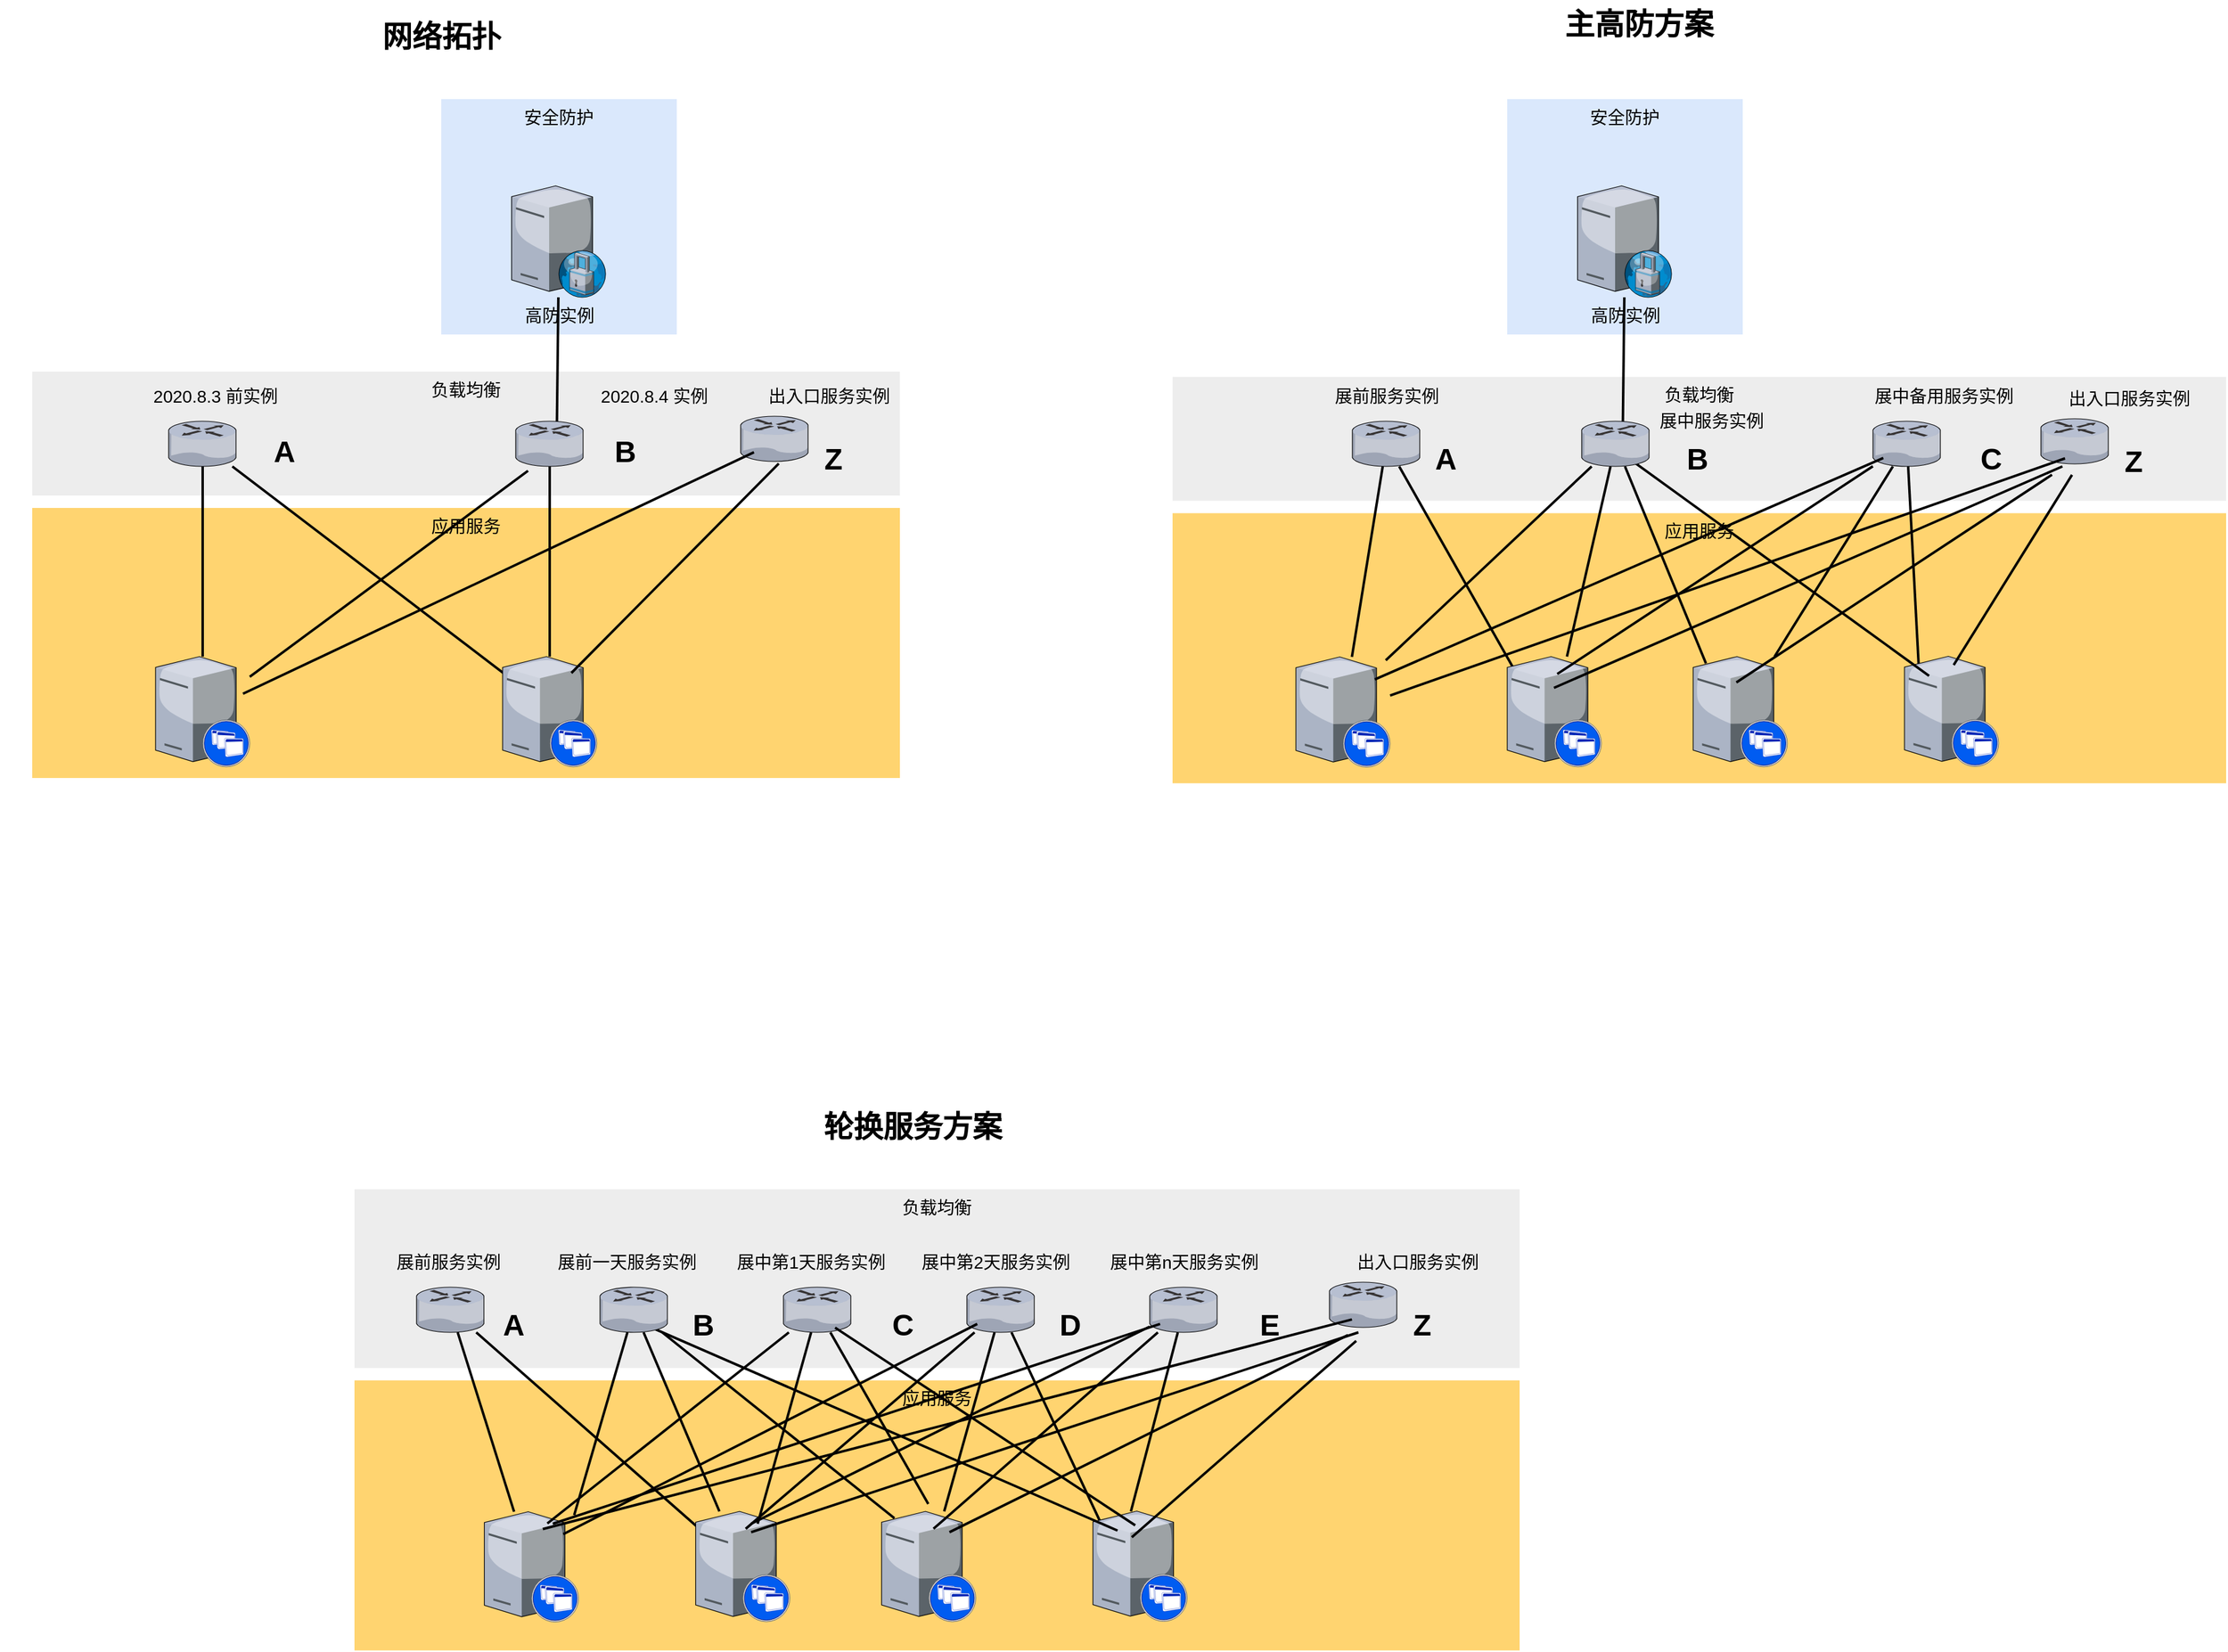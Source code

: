 <mxfile version="13.5.9" type="github">
  <diagram name="Page-1" id="e3a06f82-3646-2815-327d-82caf3d4e204">
    <mxGraphModel dx="2205" dy="1244" grid="1" gridSize="10" guides="1" tooltips="1" connect="1" arrows="1" fold="1" page="1" pageScale="1.5" pageWidth="1169" pageHeight="826" background="none" math="0" shadow="0">
      <root>
        <mxCell id="0" style=";html=1;" />
        <mxCell id="1" style=";html=1;" parent="0" />
        <mxCell id="6a7d8f32e03d9370-59" value="负载均衡" style="whiteSpace=wrap;html=1;fillColor=#EDEDED;fontSize=14;strokeColor=none;verticalAlign=top;" parent="1" vertex="1">
          <mxGeometry x="40" y="360" width="700" height="100" as="geometry" />
        </mxCell>
        <mxCell id="6a7d8f32e03d9370-58" value="安全防护" style="whiteSpace=wrap;html=1;fillColor=#dae8fc;fontSize=14;strokeColor=none;verticalAlign=top;" parent="1" vertex="1">
          <mxGeometry x="370" y="140" width="190" height="190" as="geometry" />
        </mxCell>
        <mxCell id="6a7d8f32e03d9370-57" value="应用服务" style="whiteSpace=wrap;html=1;fillColor=#FFD470;gradientColor=none;fontSize=14;strokeColor=none;verticalAlign=top;" parent="1" vertex="1">
          <mxGeometry x="40" y="470" width="700" height="218" as="geometry" />
        </mxCell>
        <mxCell id="6a7d8f32e03d9370-42" style="edgeStyle=none;rounded=0;html=1;startSize=10;endSize=10;jettySize=auto;orthogonalLoop=1;fontSize=14;endArrow=none;endFill=0;strokeWidth=2;" parent="1" source="6a7d8f32e03d9370-11" target="NJ1eLVqQCY84t7jj5M7B-1" edge="1">
          <mxGeometry relative="1" as="geometry" />
        </mxCell>
        <mxCell id="6a7d8f32e03d9370-11" value="" style="verticalLabelPosition=bottom;aspect=fixed;html=1;verticalAlign=top;strokeColor=none;shape=mxgraph.citrix.xenapp_server;fillColor=#66B2FF;gradientColor=#0066CC;fontSize=14;" parent="1" vertex="1">
          <mxGeometry x="139.5" y="590" width="76" height="89" as="geometry" />
        </mxCell>
        <mxCell id="6a7d8f32e03d9370-43" style="edgeStyle=none;rounded=0;html=1;startSize=10;endSize=10;jettySize=auto;orthogonalLoop=1;fontSize=14;endArrow=none;endFill=0;strokeWidth=2;exitX=0.161;exitY=0.249;exitDx=0;exitDy=0;exitPerimeter=0;" parent="1" source="6a7d8f32e03d9370-12" target="NJ1eLVqQCY84t7jj5M7B-1" edge="1">
          <mxGeometry relative="1" as="geometry" />
        </mxCell>
        <mxCell id="6a7d8f32e03d9370-12" value="" style="verticalLabelPosition=bottom;aspect=fixed;html=1;verticalAlign=top;strokeColor=none;shape=mxgraph.citrix.xenapp_server;fillColor=#66B2FF;gradientColor=#0066CC;fontSize=14;" parent="1" vertex="1">
          <mxGeometry x="419.5" y="590" width="76" height="89" as="geometry" />
        </mxCell>
        <mxCell id="6a7d8f32e03d9370-56" style="edgeStyle=none;rounded=0;html=1;startSize=10;endSize=10;jettySize=auto;orthogonalLoop=1;fontSize=14;endArrow=none;endFill=0;strokeWidth=2;exitX=0.603;exitY=0.351;exitDx=0;exitDy=0;exitPerimeter=0;" parent="1" source="NJ1eLVqQCY84t7jj5M7B-4" target="6a7d8f32e03d9370-25" edge="1">
          <mxGeometry relative="1" as="geometry">
            <mxPoint x="780.5" y="563" as="sourcePoint" />
          </mxGeometry>
        </mxCell>
        <mxCell id="6a7d8f32e03d9370-25" value="高防实例" style="verticalLabelPosition=bottom;aspect=fixed;html=1;verticalAlign=top;strokeColor=none;shape=mxgraph.citrix.proxy_server;fillColor=#66B2FF;gradientColor=#0066CC;fontSize=14;" parent="1" vertex="1">
          <mxGeometry x="426.75" y="210" width="76.5" height="90" as="geometry" />
        </mxCell>
        <mxCell id="6a7d8f32e03d9370-62" value="网络拓扑" style="text;strokeColor=none;fillColor=none;html=1;fontSize=24;fontStyle=1;verticalAlign=middle;align=center;" parent="1" vertex="1">
          <mxGeometry x="14.25" y="70" width="711" height="40" as="geometry" />
        </mxCell>
        <mxCell id="NJ1eLVqQCY84t7jj5M7B-1" value="" style="verticalLabelPosition=bottom;aspect=fixed;html=1;verticalAlign=top;strokeColor=none;shape=mxgraph.citrix.router;fillColor=#66B2FF;gradientColor=#0066CC;fontSize=14;" vertex="1" parent="1">
          <mxGeometry x="150" y="400" width="55" height="36.5" as="geometry" />
        </mxCell>
        <mxCell id="NJ1eLVqQCY84t7jj5M7B-2" style="edgeStyle=none;rounded=0;html=1;startSize=10;endSize=10;jettySize=auto;orthogonalLoop=1;fontSize=14;endArrow=none;endFill=0;strokeWidth=2;" edge="1" parent="1" source="6a7d8f32e03d9370-11">
          <mxGeometry relative="1" as="geometry">
            <mxPoint x="386.644" y="590" as="sourcePoint" />
            <mxPoint x="440" y="440" as="targetPoint" />
          </mxGeometry>
        </mxCell>
        <mxCell id="NJ1eLVqQCY84t7jj5M7B-3" style="edgeStyle=none;rounded=0;html=1;startSize=10;endSize=10;jettySize=auto;orthogonalLoop=1;fontSize=14;endArrow=none;endFill=0;strokeWidth=2;" edge="1" target="NJ1eLVqQCY84t7jj5M7B-4" parent="1" source="6a7d8f32e03d9370-12">
          <mxGeometry relative="1" as="geometry">
            <mxPoint x="550.004" y="590" as="sourcePoint" />
          </mxGeometry>
        </mxCell>
        <mxCell id="NJ1eLVqQCY84t7jj5M7B-4" value="" style="verticalLabelPosition=bottom;aspect=fixed;html=1;verticalAlign=top;strokeColor=none;shape=mxgraph.citrix.router;fillColor=#66B2FF;gradientColor=#0066CC;fontSize=14;" vertex="1" parent="1">
          <mxGeometry x="430" y="400" width="55" height="36.5" as="geometry" />
        </mxCell>
        <mxCell id="NJ1eLVqQCY84t7jj5M7B-5" value="负载均衡" style="whiteSpace=wrap;html=1;fillColor=#EDEDED;fontSize=14;strokeColor=none;verticalAlign=top;" vertex="1" parent="1">
          <mxGeometry x="960" y="364.25" width="850" height="100" as="geometry" />
        </mxCell>
        <mxCell id="NJ1eLVqQCY84t7jj5M7B-6" value="安全防护" style="whiteSpace=wrap;html=1;fillColor=#dae8fc;fontSize=14;strokeColor=none;verticalAlign=top;" vertex="1" parent="1">
          <mxGeometry x="1230" y="140" width="190" height="190" as="geometry" />
        </mxCell>
        <mxCell id="NJ1eLVqQCY84t7jj5M7B-7" value="应用服务" style="whiteSpace=wrap;html=1;fillColor=#FFD470;gradientColor=none;fontSize=14;strokeColor=none;verticalAlign=top;" vertex="1" parent="1">
          <mxGeometry x="960" y="474.25" width="850" height="218" as="geometry" />
        </mxCell>
        <mxCell id="NJ1eLVqQCY84t7jj5M7B-8" style="edgeStyle=none;rounded=0;html=1;startSize=10;endSize=10;jettySize=auto;orthogonalLoop=1;fontSize=14;endArrow=none;endFill=0;strokeWidth=2;" edge="1" source="NJ1eLVqQCY84t7jj5M7B-9" target="NJ1eLVqQCY84t7jj5M7B-14" parent="1">
          <mxGeometry relative="1" as="geometry" />
        </mxCell>
        <mxCell id="NJ1eLVqQCY84t7jj5M7B-9" value="" style="verticalLabelPosition=bottom;aspect=fixed;html=1;verticalAlign=top;strokeColor=none;shape=mxgraph.citrix.xenapp_server;fillColor=#66B2FF;gradientColor=#0066CC;fontSize=14;" vertex="1" parent="1">
          <mxGeometry x="1059.5" y="590.25" width="76" height="89" as="geometry" />
        </mxCell>
        <mxCell id="NJ1eLVqQCY84t7jj5M7B-10" style="edgeStyle=none;rounded=0;html=1;startSize=10;endSize=10;jettySize=auto;orthogonalLoop=1;fontSize=14;endArrow=none;endFill=0;strokeWidth=2;exitX=0.161;exitY=0.249;exitDx=0;exitDy=0;exitPerimeter=0;" edge="1" source="NJ1eLVqQCY84t7jj5M7B-11" target="NJ1eLVqQCY84t7jj5M7B-14" parent="1">
          <mxGeometry relative="1" as="geometry" />
        </mxCell>
        <mxCell id="NJ1eLVqQCY84t7jj5M7B-11" value="" style="verticalLabelPosition=bottom;aspect=fixed;html=1;verticalAlign=top;strokeColor=none;shape=mxgraph.citrix.xenapp_server;fillColor=#66B2FF;gradientColor=#0066CC;fontSize=14;" vertex="1" parent="1">
          <mxGeometry x="1230" y="590" width="76" height="89" as="geometry" />
        </mxCell>
        <mxCell id="NJ1eLVqQCY84t7jj5M7B-12" style="edgeStyle=none;rounded=0;html=1;startSize=10;endSize=10;jettySize=auto;orthogonalLoop=1;fontSize=14;endArrow=none;endFill=0;strokeWidth=2;exitX=0.603;exitY=0.351;exitDx=0;exitDy=0;exitPerimeter=0;" edge="1" source="NJ1eLVqQCY84t7jj5M7B-17" target="NJ1eLVqQCY84t7jj5M7B-13" parent="1">
          <mxGeometry relative="1" as="geometry">
            <mxPoint x="1700.5" y="567.25" as="sourcePoint" />
          </mxGeometry>
        </mxCell>
        <mxCell id="NJ1eLVqQCY84t7jj5M7B-13" value="高防实例" style="verticalLabelPosition=bottom;aspect=fixed;html=1;verticalAlign=top;strokeColor=none;shape=mxgraph.citrix.proxy_server;fillColor=#66B2FF;gradientColor=#0066CC;fontSize=14;" vertex="1" parent="1">
          <mxGeometry x="1286.75" y="210" width="76.5" height="90" as="geometry" />
        </mxCell>
        <mxCell id="NJ1eLVqQCY84t7jj5M7B-14" value="" style="verticalLabelPosition=bottom;aspect=fixed;html=1;verticalAlign=top;strokeColor=none;shape=mxgraph.citrix.router;fillColor=#66B2FF;gradientColor=#0066CC;fontSize=14;" vertex="1" parent="1">
          <mxGeometry x="1105" y="400" width="55" height="36.5" as="geometry" />
        </mxCell>
        <mxCell id="NJ1eLVqQCY84t7jj5M7B-15" style="edgeStyle=none;rounded=0;html=1;startSize=10;endSize=10;jettySize=auto;orthogonalLoop=1;fontSize=14;endArrow=none;endFill=0;strokeWidth=2;" edge="1" parent="1" target="NJ1eLVqQCY84t7jj5M7B-17">
          <mxGeometry relative="1" as="geometry">
            <mxPoint x="1132" y="593" as="sourcePoint" />
            <mxPoint x="1360" y="444.25" as="targetPoint" />
          </mxGeometry>
        </mxCell>
        <mxCell id="NJ1eLVqQCY84t7jj5M7B-16" style="edgeStyle=none;rounded=0;html=1;startSize=10;endSize=10;jettySize=auto;orthogonalLoop=1;fontSize=14;endArrow=none;endFill=0;strokeWidth=2;" edge="1" source="NJ1eLVqQCY84t7jj5M7B-11" target="NJ1eLVqQCY84t7jj5M7B-17" parent="1">
          <mxGeometry relative="1" as="geometry">
            <mxPoint x="1360.504" y="590" as="sourcePoint" />
          </mxGeometry>
        </mxCell>
        <mxCell id="NJ1eLVqQCY84t7jj5M7B-28" style="edgeStyle=none;rounded=0;html=1;startSize=10;endSize=10;jettySize=auto;orthogonalLoop=1;fontSize=14;endArrow=none;endFill=0;strokeWidth=2;" edge="1" source="NJ1eLVqQCY84t7jj5M7B-29" target="NJ1eLVqQCY84t7jj5M7B-32" parent="1">
          <mxGeometry relative="1" as="geometry" />
        </mxCell>
        <mxCell id="NJ1eLVqQCY84t7jj5M7B-29" value="" style="verticalLabelPosition=bottom;aspect=fixed;html=1;verticalAlign=top;strokeColor=none;shape=mxgraph.citrix.xenapp_server;fillColor=#66B2FF;gradientColor=#0066CC;fontSize=14;" vertex="1" parent="1">
          <mxGeometry x="1380" y="590" width="76" height="89" as="geometry" />
        </mxCell>
        <mxCell id="NJ1eLVqQCY84t7jj5M7B-30" style="edgeStyle=none;rounded=0;html=1;startSize=10;endSize=10;jettySize=auto;orthogonalLoop=1;fontSize=14;endArrow=none;endFill=0;strokeWidth=2;exitX=0.161;exitY=0.249;exitDx=0;exitDy=0;exitPerimeter=0;" edge="1" source="NJ1eLVqQCY84t7jj5M7B-31" target="NJ1eLVqQCY84t7jj5M7B-32" parent="1">
          <mxGeometry relative="1" as="geometry" />
        </mxCell>
        <mxCell id="NJ1eLVqQCY84t7jj5M7B-31" value="" style="verticalLabelPosition=bottom;aspect=fixed;html=1;verticalAlign=top;strokeColor=none;shape=mxgraph.citrix.xenapp_server;fillColor=#66B2FF;gradientColor=#0066CC;fontSize=14;" vertex="1" parent="1">
          <mxGeometry x="1550.5" y="589.75" width="76" height="89" as="geometry" />
        </mxCell>
        <mxCell id="NJ1eLVqQCY84t7jj5M7B-32" value="" style="verticalLabelPosition=bottom;aspect=fixed;html=1;verticalAlign=top;strokeColor=none;shape=mxgraph.citrix.router;fillColor=#66B2FF;gradientColor=#0066CC;fontSize=14;" vertex="1" parent="1">
          <mxGeometry x="1525" y="400" width="55" height="36.5" as="geometry" />
        </mxCell>
        <mxCell id="NJ1eLVqQCY84t7jj5M7B-36" style="edgeStyle=none;rounded=0;html=1;startSize=10;endSize=10;jettySize=auto;orthogonalLoop=1;fontSize=14;endArrow=none;endFill=0;strokeWidth=2;exitX=0.136;exitY=0.062;exitDx=0;exitDy=0;exitPerimeter=0;" edge="1" parent="1" source="NJ1eLVqQCY84t7jj5M7B-29" target="NJ1eLVqQCY84t7jj5M7B-17">
          <mxGeometry relative="1" as="geometry">
            <mxPoint x="1252.236" y="622.161" as="sourcePoint" />
            <mxPoint x="1280" y="431" as="targetPoint" />
          </mxGeometry>
        </mxCell>
        <mxCell id="NJ1eLVqQCY84t7jj5M7B-37" style="edgeStyle=none;rounded=0;html=1;startSize=10;endSize=10;jettySize=auto;orthogonalLoop=1;fontSize=14;endArrow=none;endFill=0;strokeWidth=2;exitX=0.261;exitY=0.177;exitDx=0;exitDy=0;exitPerimeter=0;entryX=0.759;entryY=0.895;entryDx=0;entryDy=0;entryPerimeter=0;" edge="1" parent="1" source="NJ1eLVqQCY84t7jj5M7B-31" target="NJ1eLVqQCY84t7jj5M7B-17">
          <mxGeometry relative="1" as="geometry">
            <mxPoint x="1411.736" y="616.91" as="sourcePoint" />
            <mxPoint x="1291.75" y="441.244" as="targetPoint" />
          </mxGeometry>
        </mxCell>
        <mxCell id="NJ1eLVqQCY84t7jj5M7B-17" value="" style="verticalLabelPosition=bottom;aspect=fixed;html=1;verticalAlign=top;strokeColor=none;shape=mxgraph.citrix.router;fillColor=#66B2FF;gradientColor=#0066CC;fontSize=14;" vertex="1" parent="1">
          <mxGeometry x="1290" y="400" width="55" height="36.5" as="geometry" />
        </mxCell>
        <mxCell id="NJ1eLVqQCY84t7jj5M7B-38" style="edgeStyle=none;rounded=0;html=1;startSize=10;endSize=10;jettySize=auto;orthogonalLoop=1;fontSize=14;endArrow=none;endFill=0;strokeWidth=2;exitX=0.531;exitY=0.158;exitDx=0;exitDy=0;exitPerimeter=0;" edge="1" parent="1" source="NJ1eLVqQCY84t7jj5M7B-11" target="NJ1eLVqQCY84t7jj5M7B-32">
          <mxGeometry relative="1" as="geometry">
            <mxPoint x="1428" y="600" as="sourcePoint" />
            <mxPoint x="1428" y="449.5" as="targetPoint" />
          </mxGeometry>
        </mxCell>
        <mxCell id="NJ1eLVqQCY84t7jj5M7B-39" style="edgeStyle=none;rounded=0;html=1;startSize=10;endSize=10;jettySize=auto;orthogonalLoop=1;fontSize=14;endArrow=none;endFill=0;strokeWidth=2;entryX=0.153;entryY=0.813;entryDx=0;entryDy=0;entryPerimeter=0;exitX=0.838;exitY=0.204;exitDx=0;exitDy=0;exitPerimeter=0;" edge="1" parent="1" source="NJ1eLVqQCY84t7jj5M7B-9" target="NJ1eLVqQCY84t7jj5M7B-32">
          <mxGeometry relative="1" as="geometry">
            <mxPoint x="1438" y="610" as="sourcePoint" />
            <mxPoint x="1438" y="459.5" as="targetPoint" />
          </mxGeometry>
        </mxCell>
        <mxCell id="NJ1eLVqQCY84t7jj5M7B-40" value="主高防方案" style="text;strokeColor=none;fillColor=none;html=1;fontSize=24;fontStyle=1;verticalAlign=middle;align=center;" vertex="1" parent="1">
          <mxGeometry x="980" y="60" width="711" height="40" as="geometry" />
        </mxCell>
        <mxCell id="NJ1eLVqQCY84t7jj5M7B-42" value="&lt;span style=&quot;font-size: 14px&quot;&gt;2020.8.3 前实例&lt;br&gt;&lt;/span&gt;" style="text;html=1;strokeColor=none;fillColor=none;align=center;verticalAlign=middle;whiteSpace=wrap;rounded=0;" vertex="1" parent="1">
          <mxGeometry x="115.5" y="370" width="144" height="20" as="geometry" />
        </mxCell>
        <mxCell id="NJ1eLVqQCY84t7jj5M7B-43" value="&lt;span style=&quot;font-size: 14px&quot;&gt;展前服务实例&lt;/span&gt;" style="text;html=1;strokeColor=none;fillColor=none;align=center;verticalAlign=middle;whiteSpace=wrap;rounded=0;" vertex="1" parent="1">
          <mxGeometry x="1082.5" y="370" width="100" height="20" as="geometry" />
        </mxCell>
        <mxCell id="NJ1eLVqQCY84t7jj5M7B-44" value="&lt;span style=&quot;font-size: 14px&quot;&gt;2020.8.4 实例&lt;br&gt;&lt;/span&gt;" style="text;html=1;strokeColor=none;fillColor=none;align=center;verticalAlign=middle;whiteSpace=wrap;rounded=0;" vertex="1" parent="1">
          <mxGeometry x="469.5" y="370" width="144" height="20" as="geometry" />
        </mxCell>
        <mxCell id="NJ1eLVqQCY84t7jj5M7B-45" value="&lt;span style=&quot;font-size: 14px&quot;&gt;展中服务实例&lt;/span&gt;" style="text;html=1;strokeColor=none;fillColor=none;align=center;verticalAlign=middle;whiteSpace=wrap;rounded=0;" vertex="1" parent="1">
          <mxGeometry x="1345" y="390" width="100" height="20" as="geometry" />
        </mxCell>
        <mxCell id="NJ1eLVqQCY84t7jj5M7B-46" value="&lt;span style=&quot;font-size: 14px&quot;&gt;展中备用服务实例&lt;/span&gt;" style="text;html=1;strokeColor=none;fillColor=none;align=center;verticalAlign=middle;whiteSpace=wrap;rounded=0;" vertex="1" parent="1">
          <mxGeometry x="1525" y="370" width="115" height="20" as="geometry" />
        </mxCell>
        <mxCell id="NJ1eLVqQCY84t7jj5M7B-47" value="负载均衡" style="whiteSpace=wrap;html=1;fillColor=#EDEDED;fontSize=14;strokeColor=none;verticalAlign=top;" vertex="1" parent="1">
          <mxGeometry x="300" y="1020" width="940" height="144.25" as="geometry" />
        </mxCell>
        <mxCell id="NJ1eLVqQCY84t7jj5M7B-49" value="应用服务" style="whiteSpace=wrap;html=1;fillColor=#FFD470;gradientColor=none;fontSize=14;strokeColor=none;verticalAlign=top;" vertex="1" parent="1">
          <mxGeometry x="300" y="1174.25" width="940" height="218" as="geometry" />
        </mxCell>
        <mxCell id="NJ1eLVqQCY84t7jj5M7B-50" style="edgeStyle=none;rounded=0;html=1;startSize=10;endSize=10;jettySize=auto;orthogonalLoop=1;fontSize=14;endArrow=none;endFill=0;strokeWidth=2;" edge="1" source="NJ1eLVqQCY84t7jj5M7B-51" target="NJ1eLVqQCY84t7jj5M7B-56" parent="1">
          <mxGeometry relative="1" as="geometry" />
        </mxCell>
        <mxCell id="NJ1eLVqQCY84t7jj5M7B-51" value="" style="verticalLabelPosition=bottom;aspect=fixed;html=1;verticalAlign=top;strokeColor=none;shape=mxgraph.citrix.xenapp_server;fillColor=#66B2FF;gradientColor=#0066CC;fontSize=14;" vertex="1" parent="1">
          <mxGeometry x="404.75" y="1280.25" width="76" height="89" as="geometry" />
        </mxCell>
        <mxCell id="NJ1eLVqQCY84t7jj5M7B-52" style="edgeStyle=none;rounded=0;html=1;startSize=10;endSize=10;jettySize=auto;orthogonalLoop=1;fontSize=14;endArrow=none;endFill=0;strokeWidth=2;exitX=0.161;exitY=0.249;exitDx=0;exitDy=0;exitPerimeter=0;" edge="1" source="NJ1eLVqQCY84t7jj5M7B-53" target="NJ1eLVqQCY84t7jj5M7B-56" parent="1">
          <mxGeometry relative="1" as="geometry" />
        </mxCell>
        <mxCell id="NJ1eLVqQCY84t7jj5M7B-53" value="" style="verticalLabelPosition=bottom;aspect=fixed;html=1;verticalAlign=top;strokeColor=none;shape=mxgraph.citrix.xenapp_server;fillColor=#66B2FF;gradientColor=#0066CC;fontSize=14;" vertex="1" parent="1">
          <mxGeometry x="575.25" y="1280" width="76" height="89" as="geometry" />
        </mxCell>
        <mxCell id="NJ1eLVqQCY84t7jj5M7B-56" value="" style="verticalLabelPosition=bottom;aspect=fixed;html=1;verticalAlign=top;strokeColor=none;shape=mxgraph.citrix.router;fillColor=#66B2FF;gradientColor=#0066CC;fontSize=14;" vertex="1" parent="1">
          <mxGeometry x="350" y="1099.0" width="55" height="36.5" as="geometry" />
        </mxCell>
        <mxCell id="NJ1eLVqQCY84t7jj5M7B-57" style="edgeStyle=none;rounded=0;html=1;startSize=10;endSize=10;jettySize=auto;orthogonalLoop=1;fontSize=14;endArrow=none;endFill=0;strokeWidth=2;" edge="1" target="NJ1eLVqQCY84t7jj5M7B-66" parent="1">
          <mxGeometry relative="1" as="geometry">
            <mxPoint x="477.25" y="1283" as="sourcePoint" />
            <mxPoint x="705.25" y="1134.25" as="targetPoint" />
          </mxGeometry>
        </mxCell>
        <mxCell id="NJ1eLVqQCY84t7jj5M7B-58" style="edgeStyle=none;rounded=0;html=1;startSize=10;endSize=10;jettySize=auto;orthogonalLoop=1;fontSize=14;endArrow=none;endFill=0;strokeWidth=2;" edge="1" source="NJ1eLVqQCY84t7jj5M7B-53" target="NJ1eLVqQCY84t7jj5M7B-66" parent="1">
          <mxGeometry relative="1" as="geometry">
            <mxPoint x="705.754" y="1280" as="sourcePoint" />
          </mxGeometry>
        </mxCell>
        <mxCell id="NJ1eLVqQCY84t7jj5M7B-59" style="edgeStyle=none;rounded=0;html=1;startSize=10;endSize=10;jettySize=auto;orthogonalLoop=1;fontSize=14;endArrow=none;endFill=0;strokeWidth=2;" edge="1" source="NJ1eLVqQCY84t7jj5M7B-60" target="NJ1eLVqQCY84t7jj5M7B-63" parent="1">
          <mxGeometry relative="1" as="geometry" />
        </mxCell>
        <mxCell id="NJ1eLVqQCY84t7jj5M7B-60" value="" style="verticalLabelPosition=bottom;aspect=fixed;html=1;verticalAlign=top;strokeColor=none;shape=mxgraph.citrix.xenapp_server;fillColor=#66B2FF;gradientColor=#0066CC;fontSize=14;" vertex="1" parent="1">
          <mxGeometry x="725.25" y="1280" width="76" height="89" as="geometry" />
        </mxCell>
        <mxCell id="NJ1eLVqQCY84t7jj5M7B-61" style="edgeStyle=none;rounded=0;html=1;startSize=10;endSize=10;jettySize=auto;orthogonalLoop=1;fontSize=14;endArrow=none;endFill=0;strokeWidth=2;exitX=0.161;exitY=0.249;exitDx=0;exitDy=0;exitPerimeter=0;" edge="1" source="NJ1eLVqQCY84t7jj5M7B-62" target="NJ1eLVqQCY84t7jj5M7B-63" parent="1">
          <mxGeometry relative="1" as="geometry" />
        </mxCell>
        <mxCell id="NJ1eLVqQCY84t7jj5M7B-62" value="" style="verticalLabelPosition=bottom;aspect=fixed;html=1;verticalAlign=top;strokeColor=none;shape=mxgraph.citrix.xenapp_server;fillColor=#66B2FF;gradientColor=#0066CC;fontSize=14;" vertex="1" parent="1">
          <mxGeometry x="895.75" y="1279.75" width="76" height="89" as="geometry" />
        </mxCell>
        <mxCell id="NJ1eLVqQCY84t7jj5M7B-63" value="" style="verticalLabelPosition=bottom;aspect=fixed;html=1;verticalAlign=top;strokeColor=none;shape=mxgraph.citrix.router;fillColor=#66B2FF;gradientColor=#0066CC;fontSize=14;" vertex="1" parent="1">
          <mxGeometry x="794" y="1099.0" width="55" height="36.5" as="geometry" />
        </mxCell>
        <mxCell id="NJ1eLVqQCY84t7jj5M7B-64" style="edgeStyle=none;rounded=0;html=1;startSize=10;endSize=10;jettySize=auto;orthogonalLoop=1;fontSize=14;endArrow=none;endFill=0;strokeWidth=2;exitX=0.136;exitY=0.062;exitDx=0;exitDy=0;exitPerimeter=0;" edge="1" source="NJ1eLVqQCY84t7jj5M7B-60" target="NJ1eLVqQCY84t7jj5M7B-66" parent="1">
          <mxGeometry relative="1" as="geometry">
            <mxPoint x="597.486" y="1312.161" as="sourcePoint" />
            <mxPoint x="625.25" y="1121" as="targetPoint" />
          </mxGeometry>
        </mxCell>
        <mxCell id="NJ1eLVqQCY84t7jj5M7B-65" style="edgeStyle=none;rounded=0;html=1;startSize=10;endSize=10;jettySize=auto;orthogonalLoop=1;fontSize=14;endArrow=none;endFill=0;strokeWidth=2;exitX=0.261;exitY=0.177;exitDx=0;exitDy=0;exitPerimeter=0;entryX=0.759;entryY=0.895;entryDx=0;entryDy=0;entryPerimeter=0;" edge="1" source="NJ1eLVqQCY84t7jj5M7B-62" target="NJ1eLVqQCY84t7jj5M7B-66" parent="1">
          <mxGeometry relative="1" as="geometry">
            <mxPoint x="756.986" y="1306.91" as="sourcePoint" />
            <mxPoint x="637" y="1131.244" as="targetPoint" />
          </mxGeometry>
        </mxCell>
        <mxCell id="NJ1eLVqQCY84t7jj5M7B-66" value="" style="verticalLabelPosition=bottom;aspect=fixed;html=1;verticalAlign=top;strokeColor=none;shape=mxgraph.citrix.router;fillColor=#66B2FF;gradientColor=#0066CC;fontSize=14;" vertex="1" parent="1">
          <mxGeometry x="498" y="1099.0" width="55" height="36.5" as="geometry" />
        </mxCell>
        <mxCell id="NJ1eLVqQCY84t7jj5M7B-67" style="edgeStyle=none;rounded=0;html=1;startSize=10;endSize=10;jettySize=auto;orthogonalLoop=1;fontSize=14;endArrow=none;endFill=0;strokeWidth=2;exitX=0.531;exitY=0.158;exitDx=0;exitDy=0;exitPerimeter=0;" edge="1" source="NJ1eLVqQCY84t7jj5M7B-53" target="NJ1eLVqQCY84t7jj5M7B-63" parent="1">
          <mxGeometry relative="1" as="geometry">
            <mxPoint x="773.25" y="1290" as="sourcePoint" />
            <mxPoint x="773.25" y="1139.5" as="targetPoint" />
          </mxGeometry>
        </mxCell>
        <mxCell id="NJ1eLVqQCY84t7jj5M7B-68" style="edgeStyle=none;rounded=0;html=1;startSize=10;endSize=10;jettySize=auto;orthogonalLoop=1;fontSize=14;endArrow=none;endFill=0;strokeWidth=2;entryX=0.153;entryY=0.813;entryDx=0;entryDy=0;entryPerimeter=0;exitX=0.838;exitY=0.204;exitDx=0;exitDy=0;exitPerimeter=0;" edge="1" source="NJ1eLVqQCY84t7jj5M7B-51" target="NJ1eLVqQCY84t7jj5M7B-63" parent="1">
          <mxGeometry relative="1" as="geometry">
            <mxPoint x="783.25" y="1300" as="sourcePoint" />
            <mxPoint x="783.25" y="1149.5" as="targetPoint" />
          </mxGeometry>
        </mxCell>
        <mxCell id="NJ1eLVqQCY84t7jj5M7B-69" value="轮换服务方案" style="text;strokeColor=none;fillColor=none;html=1;fontSize=24;fontStyle=1;verticalAlign=middle;align=center;" vertex="1" parent="1">
          <mxGeometry x="394" y="950" width="711" height="40" as="geometry" />
        </mxCell>
        <mxCell id="NJ1eLVqQCY84t7jj5M7B-70" value="&lt;span style=&quot;font-size: 14px&quot;&gt;展前服务实例&lt;/span&gt;" style="text;html=1;strokeColor=none;fillColor=none;align=center;verticalAlign=middle;whiteSpace=wrap;rounded=0;" vertex="1" parent="1">
          <mxGeometry x="326" y="1069" width="100" height="20" as="geometry" />
        </mxCell>
        <mxCell id="NJ1eLVqQCY84t7jj5M7B-71" value="&lt;span style=&quot;font-size: 14px&quot;&gt;展中第1天服务实例&lt;/span&gt;" style="text;html=1;strokeColor=none;fillColor=none;align=center;verticalAlign=middle;whiteSpace=wrap;rounded=0;" vertex="1" parent="1">
          <mxGeometry x="600.75" y="1069" width="134.5" height="20" as="geometry" />
        </mxCell>
        <mxCell id="NJ1eLVqQCY84t7jj5M7B-72" value="&lt;span style=&quot;font-size: 14px&quot;&gt;展中第2天服务实例&lt;/span&gt;" style="text;html=1;strokeColor=none;fillColor=none;align=center;verticalAlign=middle;whiteSpace=wrap;rounded=0;" vertex="1" parent="1">
          <mxGeometry x="755" y="1069" width="125" height="20" as="geometry" />
        </mxCell>
        <mxCell id="NJ1eLVqQCY84t7jj5M7B-73" value="&lt;span style=&quot;font-size: 14px&quot;&gt;展前一天服务实例&lt;/span&gt;" style="text;html=1;strokeColor=none;fillColor=none;align=center;verticalAlign=middle;whiteSpace=wrap;rounded=0;" vertex="1" parent="1">
          <mxGeometry x="455.25" y="1069" width="130" height="20" as="geometry" />
        </mxCell>
        <mxCell id="NJ1eLVqQCY84t7jj5M7B-74" style="edgeStyle=none;rounded=0;html=1;startSize=10;endSize=10;jettySize=auto;orthogonalLoop=1;fontSize=14;endArrow=none;endFill=0;strokeWidth=2;exitX=0.669;exitY=0.107;exitDx=0;exitDy=0;exitPerimeter=0;" edge="1" target="NJ1eLVqQCY84t7jj5M7B-77" parent="1" source="NJ1eLVqQCY84t7jj5M7B-51">
          <mxGeometry relative="1" as="geometry">
            <mxPoint x="626.91" y="1277" as="sourcePoint" />
            <mxPoint x="854.91" y="1128.25" as="targetPoint" />
          </mxGeometry>
        </mxCell>
        <mxCell id="NJ1eLVqQCY84t7jj5M7B-75" style="edgeStyle=none;rounded=0;html=1;startSize=10;endSize=10;jettySize=auto;orthogonalLoop=1;fontSize=14;endArrow=none;endFill=0;strokeWidth=2;" edge="1" target="NJ1eLVqQCY84t7jj5M7B-77" parent="1">
          <mxGeometry relative="1" as="geometry">
            <mxPoint x="762.91" y="1274" as="sourcePoint" />
          </mxGeometry>
        </mxCell>
        <mxCell id="NJ1eLVqQCY84t7jj5M7B-76" style="edgeStyle=none;rounded=0;html=1;startSize=10;endSize=10;jettySize=auto;orthogonalLoop=1;fontSize=14;endArrow=none;endFill=0;strokeWidth=2;" edge="1" target="NJ1eLVqQCY84t7jj5M7B-77" parent="1">
          <mxGeometry relative="1" as="geometry">
            <mxPoint x="625.25" y="1290" as="sourcePoint" />
            <mxPoint x="774.91" y="1115" as="targetPoint" />
          </mxGeometry>
        </mxCell>
        <mxCell id="NJ1eLVqQCY84t7jj5M7B-77" value="" style="verticalLabelPosition=bottom;aspect=fixed;html=1;verticalAlign=top;strokeColor=none;shape=mxgraph.citrix.router;fillColor=#66B2FF;gradientColor=#0066CC;fontSize=14;" vertex="1" parent="1">
          <mxGeometry x="646" y="1099.0" width="55" height="36.5" as="geometry" />
        </mxCell>
        <mxCell id="NJ1eLVqQCY84t7jj5M7B-78" style="edgeStyle=none;rounded=0;html=1;startSize=10;endSize=10;jettySize=auto;orthogonalLoop=1;fontSize=14;endArrow=none;endFill=0;strokeWidth=2;exitX=0.449;exitY=0.129;exitDx=0;exitDy=0;exitPerimeter=0;entryX=0.759;entryY=0.895;entryDx=0;entryDy=0;entryPerimeter=0;" edge="1" target="NJ1eLVqQCY84t7jj5M7B-77" parent="1" source="NJ1eLVqQCY84t7jj5M7B-62">
          <mxGeometry relative="1" as="geometry">
            <mxPoint x="1065.246" y="1289.503" as="sourcePoint" />
            <mxPoint x="786.66" y="1125.244" as="targetPoint" />
          </mxGeometry>
        </mxCell>
        <mxCell id="NJ1eLVqQCY84t7jj5M7B-79" style="edgeStyle=none;rounded=0;html=1;startSize=10;endSize=10;jettySize=auto;orthogonalLoop=1;fontSize=14;endArrow=none;endFill=0;strokeWidth=2;" edge="1" target="NJ1eLVqQCY84t7jj5M7B-81" parent="1">
          <mxGeometry relative="1" as="geometry">
            <mxPoint x="926.408" y="1280" as="sourcePoint" />
          </mxGeometry>
        </mxCell>
        <mxCell id="NJ1eLVqQCY84t7jj5M7B-80" style="edgeStyle=none;rounded=0;html=1;startSize=10;endSize=10;jettySize=auto;orthogonalLoop=1;fontSize=14;endArrow=none;endFill=0;strokeWidth=2;" edge="1" target="NJ1eLVqQCY84t7jj5M7B-81" parent="1">
          <mxGeometry relative="1" as="geometry">
            <mxPoint x="620" y="1290" as="sourcePoint" />
          </mxGeometry>
        </mxCell>
        <mxCell id="NJ1eLVqQCY84t7jj5M7B-81" value="" style="verticalLabelPosition=bottom;aspect=fixed;html=1;verticalAlign=top;strokeColor=none;shape=mxgraph.citrix.router;fillColor=#66B2FF;gradientColor=#0066CC;fontSize=14;" vertex="1" parent="1">
          <mxGeometry x="941.51" y="1099.0" width="55" height="36.5" as="geometry" />
        </mxCell>
        <mxCell id="NJ1eLVqQCY84t7jj5M7B-82" value="&lt;span style=&quot;font-size: 14px&quot;&gt;展中第n天服务实例&lt;/span&gt;" style="text;html=1;strokeColor=none;fillColor=none;align=center;verticalAlign=middle;whiteSpace=wrap;rounded=0;" vertex="1" parent="1">
          <mxGeometry x="906.51" y="1069" width="125" height="20" as="geometry" />
        </mxCell>
        <mxCell id="NJ1eLVqQCY84t7jj5M7B-83" style="edgeStyle=none;rounded=0;html=1;startSize=10;endSize=10;jettySize=auto;orthogonalLoop=1;fontSize=14;endArrow=none;endFill=0;strokeWidth=2;entryX=0.153;entryY=0.813;entryDx=0;entryDy=0;entryPerimeter=0;" edge="1" target="NJ1eLVqQCY84t7jj5M7B-81" parent="1">
          <mxGeometry relative="1" as="geometry">
            <mxPoint x="460" y="1290" as="sourcePoint" />
            <mxPoint x="934.76" y="1149.5" as="targetPoint" />
          </mxGeometry>
        </mxCell>
        <mxCell id="NJ1eLVqQCY84t7jj5M7B-84" style="edgeStyle=none;rounded=0;html=1;startSize=10;endSize=10;jettySize=auto;orthogonalLoop=1;fontSize=14;endArrow=none;endFill=0;strokeWidth=2;exitX=0.531;exitY=0.158;exitDx=0;exitDy=0;exitPerimeter=0;" edge="1" target="NJ1eLVqQCY84t7jj5M7B-81" parent="1">
          <mxGeometry relative="1" as="geometry">
            <mxPoint x="767.116" y="1294.062" as="sourcePoint" />
            <mxPoint x="924.76" y="1139.5" as="targetPoint" />
          </mxGeometry>
        </mxCell>
        <mxCell id="NJ1eLVqQCY84t7jj5M7B-85" value="A" style="text;strokeColor=none;fillColor=none;html=1;fontSize=24;fontStyle=1;verticalAlign=middle;align=center;" vertex="1" parent="1">
          <mxGeometry x="215.5" y="410" width="55.5" height="30" as="geometry" />
        </mxCell>
        <mxCell id="NJ1eLVqQCY84t7jj5M7B-86" value="A" style="text;strokeColor=none;fillColor=none;html=1;fontSize=24;fontStyle=1;verticalAlign=middle;align=center;" vertex="1" parent="1">
          <mxGeometry x="1152" y="416" width="55.5" height="30" as="geometry" />
        </mxCell>
        <mxCell id="NJ1eLVqQCY84t7jj5M7B-87" value="A" style="text;strokeColor=none;fillColor=none;html=1;fontSize=24;fontStyle=1;verticalAlign=middle;align=center;" vertex="1" parent="1">
          <mxGeometry x="400" y="1115.0" width="55.5" height="30" as="geometry" />
        </mxCell>
        <mxCell id="NJ1eLVqQCY84t7jj5M7B-88" value="B" style="text;strokeColor=none;fillColor=none;html=1;fontSize=24;fontStyle=1;verticalAlign=middle;align=center;" vertex="1" parent="1">
          <mxGeometry x="490.5" y="410" width="55.5" height="30" as="geometry" />
        </mxCell>
        <mxCell id="NJ1eLVqQCY84t7jj5M7B-89" value="B" style="text;strokeColor=none;fillColor=none;html=1;fontSize=24;fontStyle=1;verticalAlign=middle;align=center;" vertex="1" parent="1">
          <mxGeometry x="1355.25" y="416" width="55.5" height="30" as="geometry" />
        </mxCell>
        <mxCell id="NJ1eLVqQCY84t7jj5M7B-90" value="B" style="text;strokeColor=none;fillColor=none;html=1;fontSize=24;fontStyle=1;verticalAlign=middle;align=center;" vertex="1" parent="1">
          <mxGeometry x="553" y="1115.0" width="55.5" height="30" as="geometry" />
        </mxCell>
        <mxCell id="NJ1eLVqQCY84t7jj5M7B-91" value="C" style="text;strokeColor=none;fillColor=none;html=1;fontSize=24;fontStyle=1;verticalAlign=middle;align=center;" vertex="1" parent="1">
          <mxGeometry x="1592" y="416" width="55.5" height="30" as="geometry" />
        </mxCell>
        <mxCell id="NJ1eLVqQCY84t7jj5M7B-92" value="C" style="text;strokeColor=none;fillColor=none;html=1;fontSize=24;fontStyle=1;verticalAlign=middle;align=center;" vertex="1" parent="1">
          <mxGeometry x="713.75" y="1115.0" width="55.5" height="30" as="geometry" />
        </mxCell>
        <mxCell id="NJ1eLVqQCY84t7jj5M7B-93" value="D" style="text;strokeColor=none;fillColor=none;html=1;fontSize=24;fontStyle=1;verticalAlign=middle;align=center;" vertex="1" parent="1">
          <mxGeometry x="849" y="1115.0" width="55.5" height="30" as="geometry" />
        </mxCell>
        <mxCell id="NJ1eLVqQCY84t7jj5M7B-94" value="E" style="text;strokeColor=none;fillColor=none;html=1;fontSize=24;fontStyle=1;verticalAlign=middle;align=center;" vertex="1" parent="1">
          <mxGeometry x="1010" y="1115.0" width="55.5" height="30" as="geometry" />
        </mxCell>
        <mxCell id="NJ1eLVqQCY84t7jj5M7B-95" value="" style="verticalLabelPosition=bottom;aspect=fixed;html=1;verticalAlign=top;strokeColor=none;shape=mxgraph.citrix.router;fillColor=#66B2FF;gradientColor=#0066CC;fontSize=14;" vertex="1" parent="1">
          <mxGeometry x="611.5" y="396" width="55" height="36.5" as="geometry" />
        </mxCell>
        <mxCell id="NJ1eLVqQCY84t7jj5M7B-96" value="Z" style="text;strokeColor=none;fillColor=none;html=1;fontSize=24;fontStyle=1;verticalAlign=middle;align=center;" vertex="1" parent="1">
          <mxGeometry x="658.25" y="416.0" width="55.5" height="30" as="geometry" />
        </mxCell>
        <mxCell id="NJ1eLVqQCY84t7jj5M7B-98" style="edgeStyle=none;rounded=0;html=1;startSize=10;endSize=10;jettySize=auto;orthogonalLoop=1;fontSize=14;endArrow=none;endFill=0;strokeWidth=2;entryX=0.56;entryY=1.046;entryDx=0;entryDy=0;entryPerimeter=0;exitX=0.73;exitY=0.149;exitDx=0;exitDy=0;exitPerimeter=0;" edge="1" parent="1" source="6a7d8f32e03d9370-12" target="NJ1eLVqQCY84t7jj5M7B-95">
          <mxGeometry relative="1" as="geometry">
            <mxPoint x="467.5" y="600" as="sourcePoint" />
            <mxPoint x="467.5" y="446.5" as="targetPoint" />
          </mxGeometry>
        </mxCell>
        <mxCell id="NJ1eLVqQCY84t7jj5M7B-99" style="edgeStyle=none;rounded=0;html=1;startSize=10;endSize=10;jettySize=auto;orthogonalLoop=1;fontSize=14;endArrow=none;endFill=0;strokeWidth=2;entryX=0.196;entryY=0.797;entryDx=0;entryDy=0;entryPerimeter=0;exitX=0.928;exitY=0.337;exitDx=0;exitDy=0;exitPerimeter=0;" edge="1" parent="1" source="6a7d8f32e03d9370-11" target="NJ1eLVqQCY84t7jj5M7B-95">
          <mxGeometry relative="1" as="geometry">
            <mxPoint x="484.98" y="613.261" as="sourcePoint" />
            <mxPoint x="652.3" y="444.179" as="targetPoint" />
          </mxGeometry>
        </mxCell>
        <mxCell id="NJ1eLVqQCY84t7jj5M7B-101" value="&lt;span style=&quot;font-size: 14px&quot;&gt;出入口服务实例&lt;br&gt;&lt;/span&gt;" style="text;html=1;strokeColor=none;fillColor=none;align=center;verticalAlign=middle;whiteSpace=wrap;rounded=0;" vertex="1" parent="1">
          <mxGeometry x="611" y="370" width="144" height="20" as="geometry" />
        </mxCell>
        <mxCell id="NJ1eLVqQCY84t7jj5M7B-102" value="" style="verticalLabelPosition=bottom;aspect=fixed;html=1;verticalAlign=top;strokeColor=none;shape=mxgraph.citrix.router;fillColor=#66B2FF;gradientColor=#0066CC;fontSize=14;" vertex="1" parent="1">
          <mxGeometry x="1660.5" y="398" width="55" height="36.5" as="geometry" />
        </mxCell>
        <mxCell id="NJ1eLVqQCY84t7jj5M7B-103" value="Z" style="text;strokeColor=none;fillColor=none;html=1;fontSize=24;fontStyle=1;verticalAlign=middle;align=center;" vertex="1" parent="1">
          <mxGeometry x="1707.25" y="418.0" width="55.5" height="30" as="geometry" />
        </mxCell>
        <mxCell id="NJ1eLVqQCY84t7jj5M7B-104" value="&lt;span style=&quot;font-size: 14px&quot;&gt;出入口服务实例&lt;br&gt;&lt;/span&gt;" style="text;html=1;strokeColor=none;fillColor=none;align=center;verticalAlign=middle;whiteSpace=wrap;rounded=0;" vertex="1" parent="1">
          <mxGeometry x="1660" y="372" width="144" height="20" as="geometry" />
        </mxCell>
        <mxCell id="NJ1eLVqQCY84t7jj5M7B-105" style="edgeStyle=none;rounded=0;html=1;startSize=10;endSize=10;jettySize=auto;orthogonalLoop=1;fontSize=14;endArrow=none;endFill=0;strokeWidth=2;" edge="1" parent="1">
          <mxGeometry relative="1" as="geometry">
            <mxPoint x="1590.187" y="596.83" as="sourcePoint" />
            <mxPoint x="1685.659" y="443.33" as="targetPoint" />
          </mxGeometry>
        </mxCell>
        <mxCell id="NJ1eLVqQCY84t7jj5M7B-106" style="edgeStyle=none;rounded=0;html=1;startSize=10;endSize=10;jettySize=auto;orthogonalLoop=1;fontSize=14;endArrow=none;endFill=0;strokeWidth=2;entryX=0.153;entryY=0.813;entryDx=0;entryDy=0;entryPerimeter=0;exitX=0.838;exitY=0.204;exitDx=0;exitDy=0;exitPerimeter=0;" edge="1" parent="1">
          <mxGeometry relative="1" as="geometry">
            <mxPoint x="1267.698" y="615.236" as="sourcePoint" />
            <mxPoint x="1677.925" y="436.504" as="targetPoint" />
          </mxGeometry>
        </mxCell>
        <mxCell id="NJ1eLVqQCY84t7jj5M7B-107" style="edgeStyle=none;rounded=0;html=1;startSize=10;endSize=10;jettySize=auto;orthogonalLoop=1;fontSize=14;endArrow=none;endFill=0;strokeWidth=2;exitX=0.531;exitY=0.158;exitDx=0;exitDy=0;exitPerimeter=0;" edge="1" parent="1">
          <mxGeometry relative="1" as="geometry">
            <mxPoint x="1414.866" y="610.892" as="sourcePoint" />
            <mxPoint x="1669.51" y="443.191" as="targetPoint" />
          </mxGeometry>
        </mxCell>
        <mxCell id="NJ1eLVqQCY84t7jj5M7B-108" style="edgeStyle=none;rounded=0;html=1;startSize=10;endSize=10;jettySize=auto;orthogonalLoop=1;fontSize=14;endArrow=none;endFill=0;strokeWidth=2;" edge="1" parent="1" source="NJ1eLVqQCY84t7jj5M7B-9">
          <mxGeometry relative="1" as="geometry">
            <mxPoint x="1707.246" y="618.741" as="sourcePoint" />
            <mxPoint x="1680" y="430" as="targetPoint" />
          </mxGeometry>
        </mxCell>
        <mxCell id="NJ1eLVqQCY84t7jj5M7B-109" value="" style="verticalLabelPosition=bottom;aspect=fixed;html=1;verticalAlign=top;strokeColor=none;shape=mxgraph.citrix.router;fillColor=#66B2FF;gradientColor=#0066CC;fontSize=14;" vertex="1" parent="1">
          <mxGeometry x="1086.5" y="1095" width="55" height="36.5" as="geometry" />
        </mxCell>
        <mxCell id="NJ1eLVqQCY84t7jj5M7B-110" value="Z" style="text;strokeColor=none;fillColor=none;html=1;fontSize=24;fontStyle=1;verticalAlign=middle;align=center;" vertex="1" parent="1">
          <mxGeometry x="1133.25" y="1115" width="55.5" height="30" as="geometry" />
        </mxCell>
        <mxCell id="NJ1eLVqQCY84t7jj5M7B-111" value="&lt;span style=&quot;font-size: 14px&quot;&gt;出入口服务实例&lt;br&gt;&lt;/span&gt;" style="text;html=1;strokeColor=none;fillColor=none;align=center;verticalAlign=middle;whiteSpace=wrap;rounded=0;" vertex="1" parent="1">
          <mxGeometry x="1086" y="1069" width="144" height="20" as="geometry" />
        </mxCell>
        <mxCell id="NJ1eLVqQCY84t7jj5M7B-112" style="edgeStyle=none;rounded=0;html=1;startSize=10;endSize=10;jettySize=auto;orthogonalLoop=1;fontSize=14;endArrow=none;endFill=0;strokeWidth=2;exitX=0.531;exitY=0.158;exitDx=0;exitDy=0;exitPerimeter=0;" edge="1" parent="1">
          <mxGeometry relative="1" as="geometry">
            <mxPoint x="927.116" y="1300.892" as="sourcePoint" />
            <mxPoint x="1108.171" y="1142.33" as="targetPoint" />
          </mxGeometry>
        </mxCell>
        <mxCell id="NJ1eLVqQCY84t7jj5M7B-113" style="edgeStyle=none;rounded=0;html=1;startSize=10;endSize=10;jettySize=auto;orthogonalLoop=1;fontSize=14;endArrow=none;endFill=0;strokeWidth=2;" edge="1" parent="1">
          <mxGeometry relative="1" as="geometry">
            <mxPoint x="780" y="1296.83" as="sourcePoint" />
            <mxPoint x="1101.51" y="1137.692" as="targetPoint" />
          </mxGeometry>
        </mxCell>
        <mxCell id="NJ1eLVqQCY84t7jj5M7B-114" style="edgeStyle=none;rounded=0;html=1;startSize=10;endSize=10;jettySize=auto;orthogonalLoop=1;fontSize=14;endArrow=none;endFill=0;strokeWidth=2;entryX=0.153;entryY=0.813;entryDx=0;entryDy=0;entryPerimeter=0;" edge="1" parent="1">
          <mxGeometry relative="1" as="geometry">
            <mxPoint x="620" y="1296.83" as="sourcePoint" />
            <mxPoint x="1109.925" y="1135.505" as="targetPoint" />
          </mxGeometry>
        </mxCell>
        <mxCell id="NJ1eLVqQCY84t7jj5M7B-115" style="edgeStyle=none;rounded=0;html=1;startSize=10;endSize=10;jettySize=auto;orthogonalLoop=1;fontSize=14;endArrow=none;endFill=0;strokeWidth=2;exitX=0.621;exitY=0.157;exitDx=0;exitDy=0;exitPerimeter=0;entryX=0.331;entryY=0.824;entryDx=0;entryDy=0;entryPerimeter=0;" edge="1" parent="1" source="NJ1eLVqQCY84t7jj5M7B-51" target="NJ1eLVqQCY84t7jj5M7B-109">
          <mxGeometry relative="1" as="geometry">
            <mxPoint x="1086.408" y="1286.83" as="sourcePoint" />
            <mxPoint x="1124.233" y="1142.33" as="targetPoint" />
          </mxGeometry>
        </mxCell>
      </root>
    </mxGraphModel>
  </diagram>
</mxfile>
